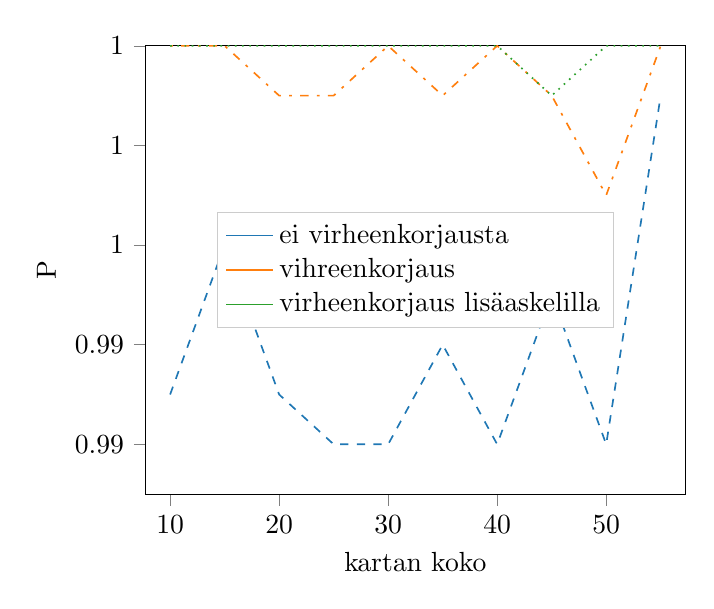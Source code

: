 % This file was created by matplotlib2tikz v0.6.14.
\begin{tikzpicture}

\definecolor{color2}{rgb}{0.173,0.627,0.173}
\definecolor{color1}{rgb}{1,0.498,0.055}
\definecolor{color0}{rgb}{0.122,0.467,0.706}

\begin{axis}[
xlabel={kartan koko},
ylabel={P},
xmin=7.75, xmax=57.25,
ymin=0.991, ymax=1.0,
tick align=outside,
tick pos=left,
x grid style={white!69.02!black},
y grid style={white!69.02!black},
legend cell align={left},
legend entries={{ei virheenkorjausta},{vihreenkorjaus},{virheenkorjaus lisäaskelilla}},
legend style={at={(0.5,0.5)}, anchor=center, draw=white!80.0!black}
]
\addlegendimage{no markers, color0}
\addlegendimage{no markers, color1}
\addlegendimage{no markers, color2}
\addplot [semithick, color0, dashed]
table {%
10 0.993
15 0.996
20 0.993
25 0.992
30 0.992
35 0.994
40 0.992
45 0.995
50 0.992
55 0.999
};
\addplot [semithick, color1, dash pattern=on 1pt off 3pt on 3pt off 3pt]
table {%
10 1
15 1
20 0.999
25 0.999
30 1
35 0.999
40 1
45 0.999
50 0.997
55 1
};
\addplot [semithick, color2, dotted]
table {%
10 1
15 1
20 1
25 1
30 1
35 1
40 1
45 0.999
50 1
55 1
};
\end{axis}

\end{tikzpicture}